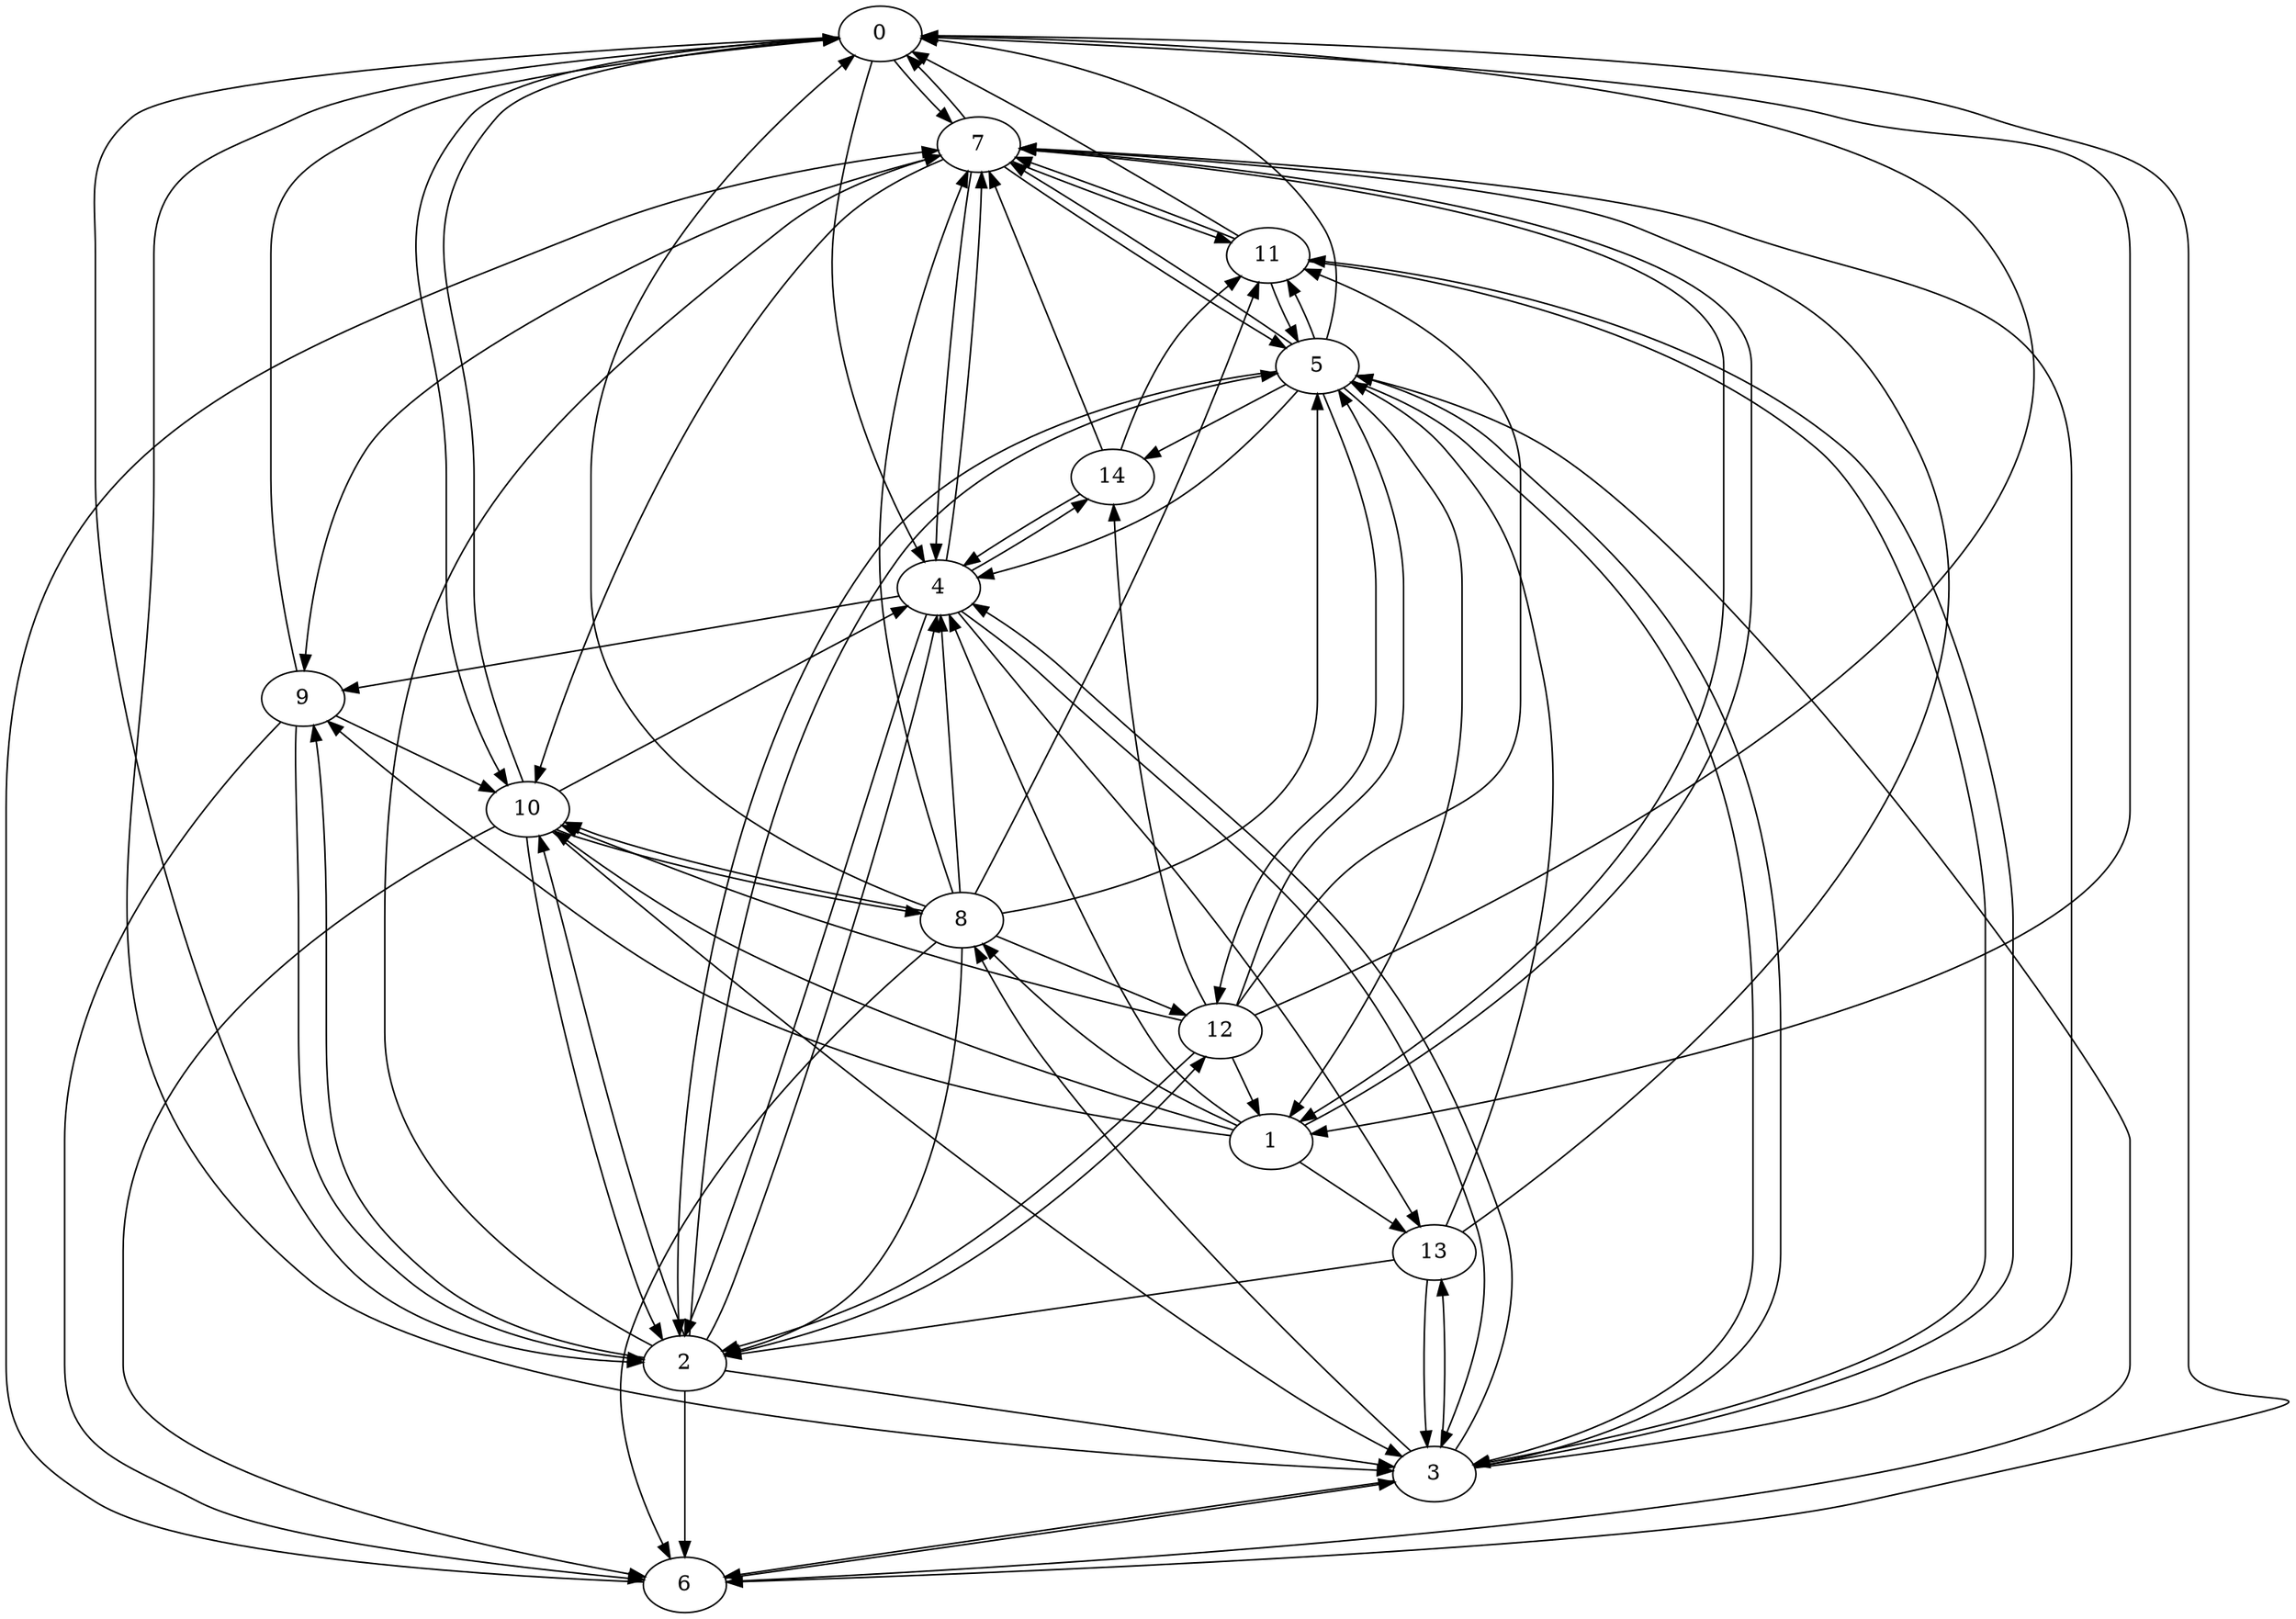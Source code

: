 digraph G {
0 -> 7;
0 -> 2;
0 -> 1;
0 -> 6;
0 -> 3;
0 -> 4;
0 -> 10;
1 -> 13;
1 -> 8;
1 -> 7;
1 -> 4;
1 -> 9;
1 -> 10;
2 -> 12;
2 -> 4;
2 -> 7;
2 -> 10;
2 -> 6;
2 -> 5;
2 -> 3;
2 -> 9;
3 -> 6;
3 -> 7;
3 -> 4;
3 -> 11;
3 -> 8;
3 -> 5;
3 -> 13;
4 -> 2;
4 -> 7;
4 -> 13;
4 -> 14;
4 -> 9;
4 -> 3;
5 -> 7;
5 -> 1;
5 -> 0;
5 -> 11;
5 -> 14;
5 -> 3;
5 -> 4;
5 -> 12;
5 -> 2;
6 -> 7;
6 -> 5;
6 -> 3;
7 -> 9;
7 -> 0;
7 -> 4;
7 -> 11;
7 -> 5;
7 -> 10;
7 -> 1;
8 -> 6;
8 -> 7;
8 -> 4;
8 -> 5;
8 -> 12;
8 -> 11;
8 -> 10;
8 -> 2;
8 -> 0;
9 -> 2;
9 -> 10;
9 -> 6;
9 -> 0;
10 -> 6;
10 -> 3;
10 -> 0;
10 -> 4;
10 -> 8;
10 -> 2;
11 -> 7;
11 -> 0;
11 -> 5;
11 -> 3;
12 -> 11;
12 -> 0;
12 -> 10;
12 -> 1;
12 -> 2;
12 -> 5;
12 -> 14;
13 -> 2;
13 -> 3;
13 -> 5;
13 -> 7;
14 -> 11;
14 -> 4;
14 -> 7;
}
